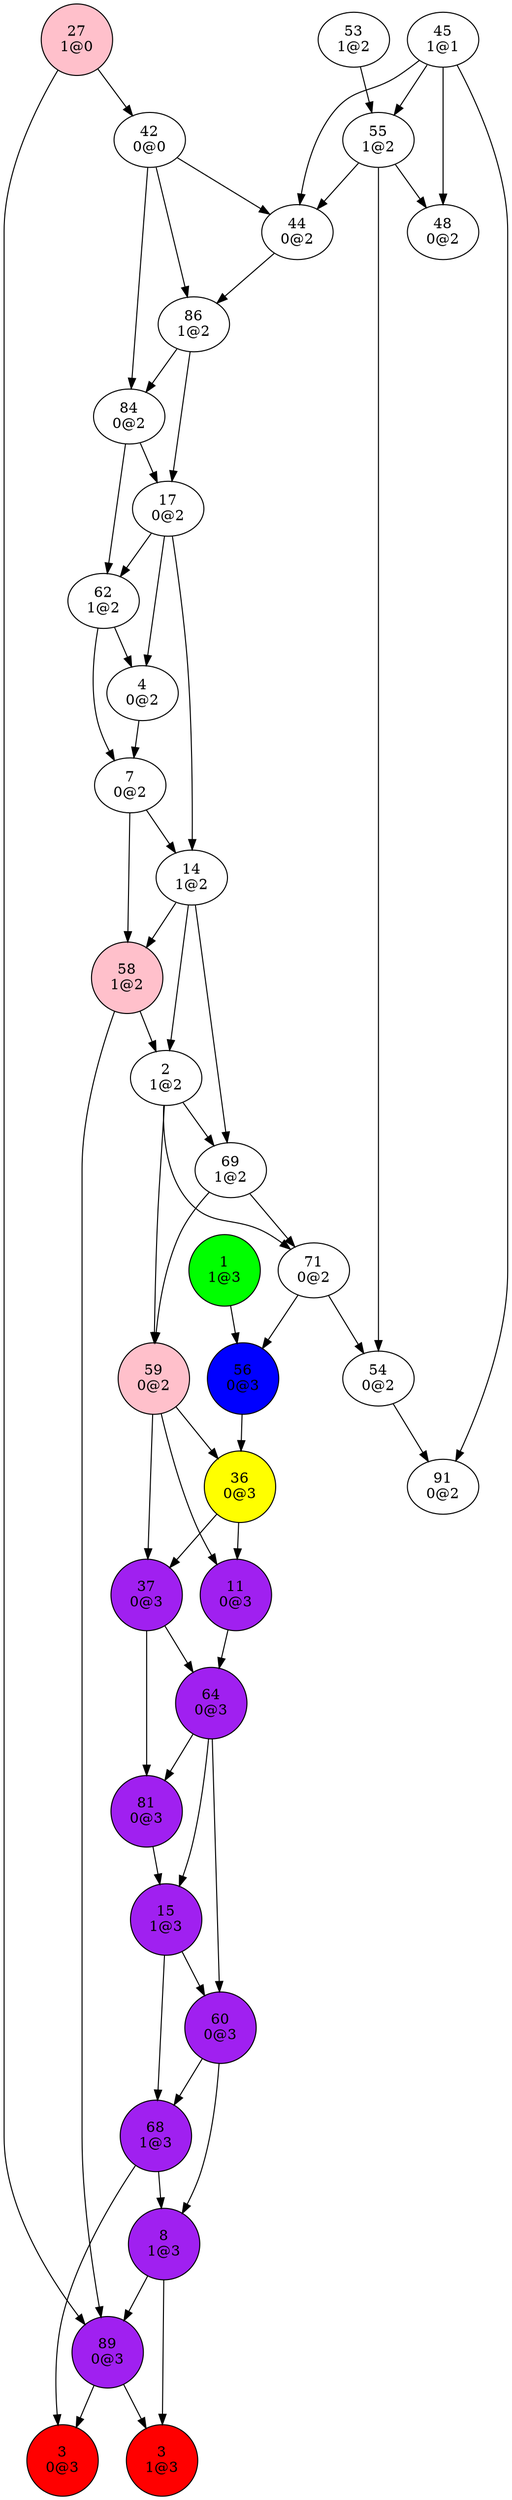 digraph {
"1
1@3"->"56
0@3";
"2
1@2"->"59
0@2";
"2
1@2"->"69
1@2";
"2
1@2"->"71
0@2";
"3
0@3";
"3
1@3";
"4
0@2"->"7
0@2";
"7
0@2"->"14
1@2";
"7
0@2"->"58
1@2";
"8
1@3"->"3
1@3";
"8
1@3"->"89
0@3";
"11
0@3"->"64
0@3";
"14
1@2"->"2
1@2";
"14
1@2"->"58
1@2";
"14
1@2"->"69
1@2";
"15
1@3"->"60
0@3";
"15
1@3"->"68
1@3";
"17
0@2"->"4
0@2";
"17
0@2"->"14
1@2";
"17
0@2"->"62
1@2";
"27
1@0"->"42
0@0";
"27
1@0"->"89
0@3";
"36
0@3"->"11
0@3";
"36
0@3"->"37
0@3";
"37
0@3"->"64
0@3";
"37
0@3"->"81
0@3";
"42
0@0"->"44
0@2";
"42
0@0"->"84
0@2";
"42
0@0"->"86
1@2";
"44
0@2"->"86
1@2";
"45
1@1"->"44
0@2";
"45
1@1"->"48
0@2";
"45
1@1"->"55
1@2";
"45
1@1"->"91
0@2";
"48
0@2";
"53
1@2"->"55
1@2";
"54
0@2"->"91
0@2";
"55
1@2"->"44
0@2";
"55
1@2"->"48
0@2";
"55
1@2"->"54
0@2";
"56
0@3"->"36
0@3";
"58
1@2"->"2
1@2";
"58
1@2"->"89
0@3";
"59
0@2"->"11
0@3";
"59
0@2"->"36
0@3";
"59
0@2"->"37
0@3";
"60
0@3"->"8
1@3";
"60
0@3"->"68
1@3";
"62
1@2"->"4
0@2";
"62
1@2"->"7
0@2";
"64
0@3"->"15
1@3";
"64
0@3"->"60
0@3";
"64
0@3"->"81
0@3";
"68
1@3"->"3
0@3";
"68
1@3"->"8
1@3";
"69
1@2"->"59
0@2";
"69
1@2"->"71
0@2";
"71
0@2"->"54
0@2";
"71
0@2"->"56
0@3";
"81
0@3"->"15
1@3";
"84
0@2"->"17
0@2";
"84
0@2"->"62
1@2";
"86
1@2"->"17
0@2";
"86
1@2"->"84
0@2";
"89
0@3"->"3
0@3";
"89
0@3"->"3
1@3";
"91
0@2";
"1
1@3"[shape=circle, style=filled, fillcolor=green];
"3
0@3"[shape=circle, style=filled, fillcolor=red];
"3
1@3"[shape=circle, style=filled, fillcolor=red];
"8
1@3"[shape=circle, style=filled, fillcolor=purple];
"11
0@3"[shape=circle, style=filled, fillcolor=purple];
"15
1@3"[shape=circle, style=filled, fillcolor=purple];
"27
1@0"[shape=circle, style=filled, fillcolor=pink];
"36
0@3"[shape=circle, style=filled, fillcolor=yellow];
"37
0@3"[shape=circle, style=filled, fillcolor=purple];
"56
0@3"[shape=circle, style=filled, fillcolor=blue];
"58
1@2"[shape=circle, style=filled, fillcolor=pink];
"59
0@2"[shape=circle, style=filled, fillcolor=pink];
"60
0@3"[shape=circle, style=filled, fillcolor=purple];
"64
0@3"[shape=circle, style=filled, fillcolor=purple];
"68
1@3"[shape=circle, style=filled, fillcolor=purple];
"81
0@3"[shape=circle, style=filled, fillcolor=purple];
"89
0@3"[shape=circle, style=filled, fillcolor=purple];
}